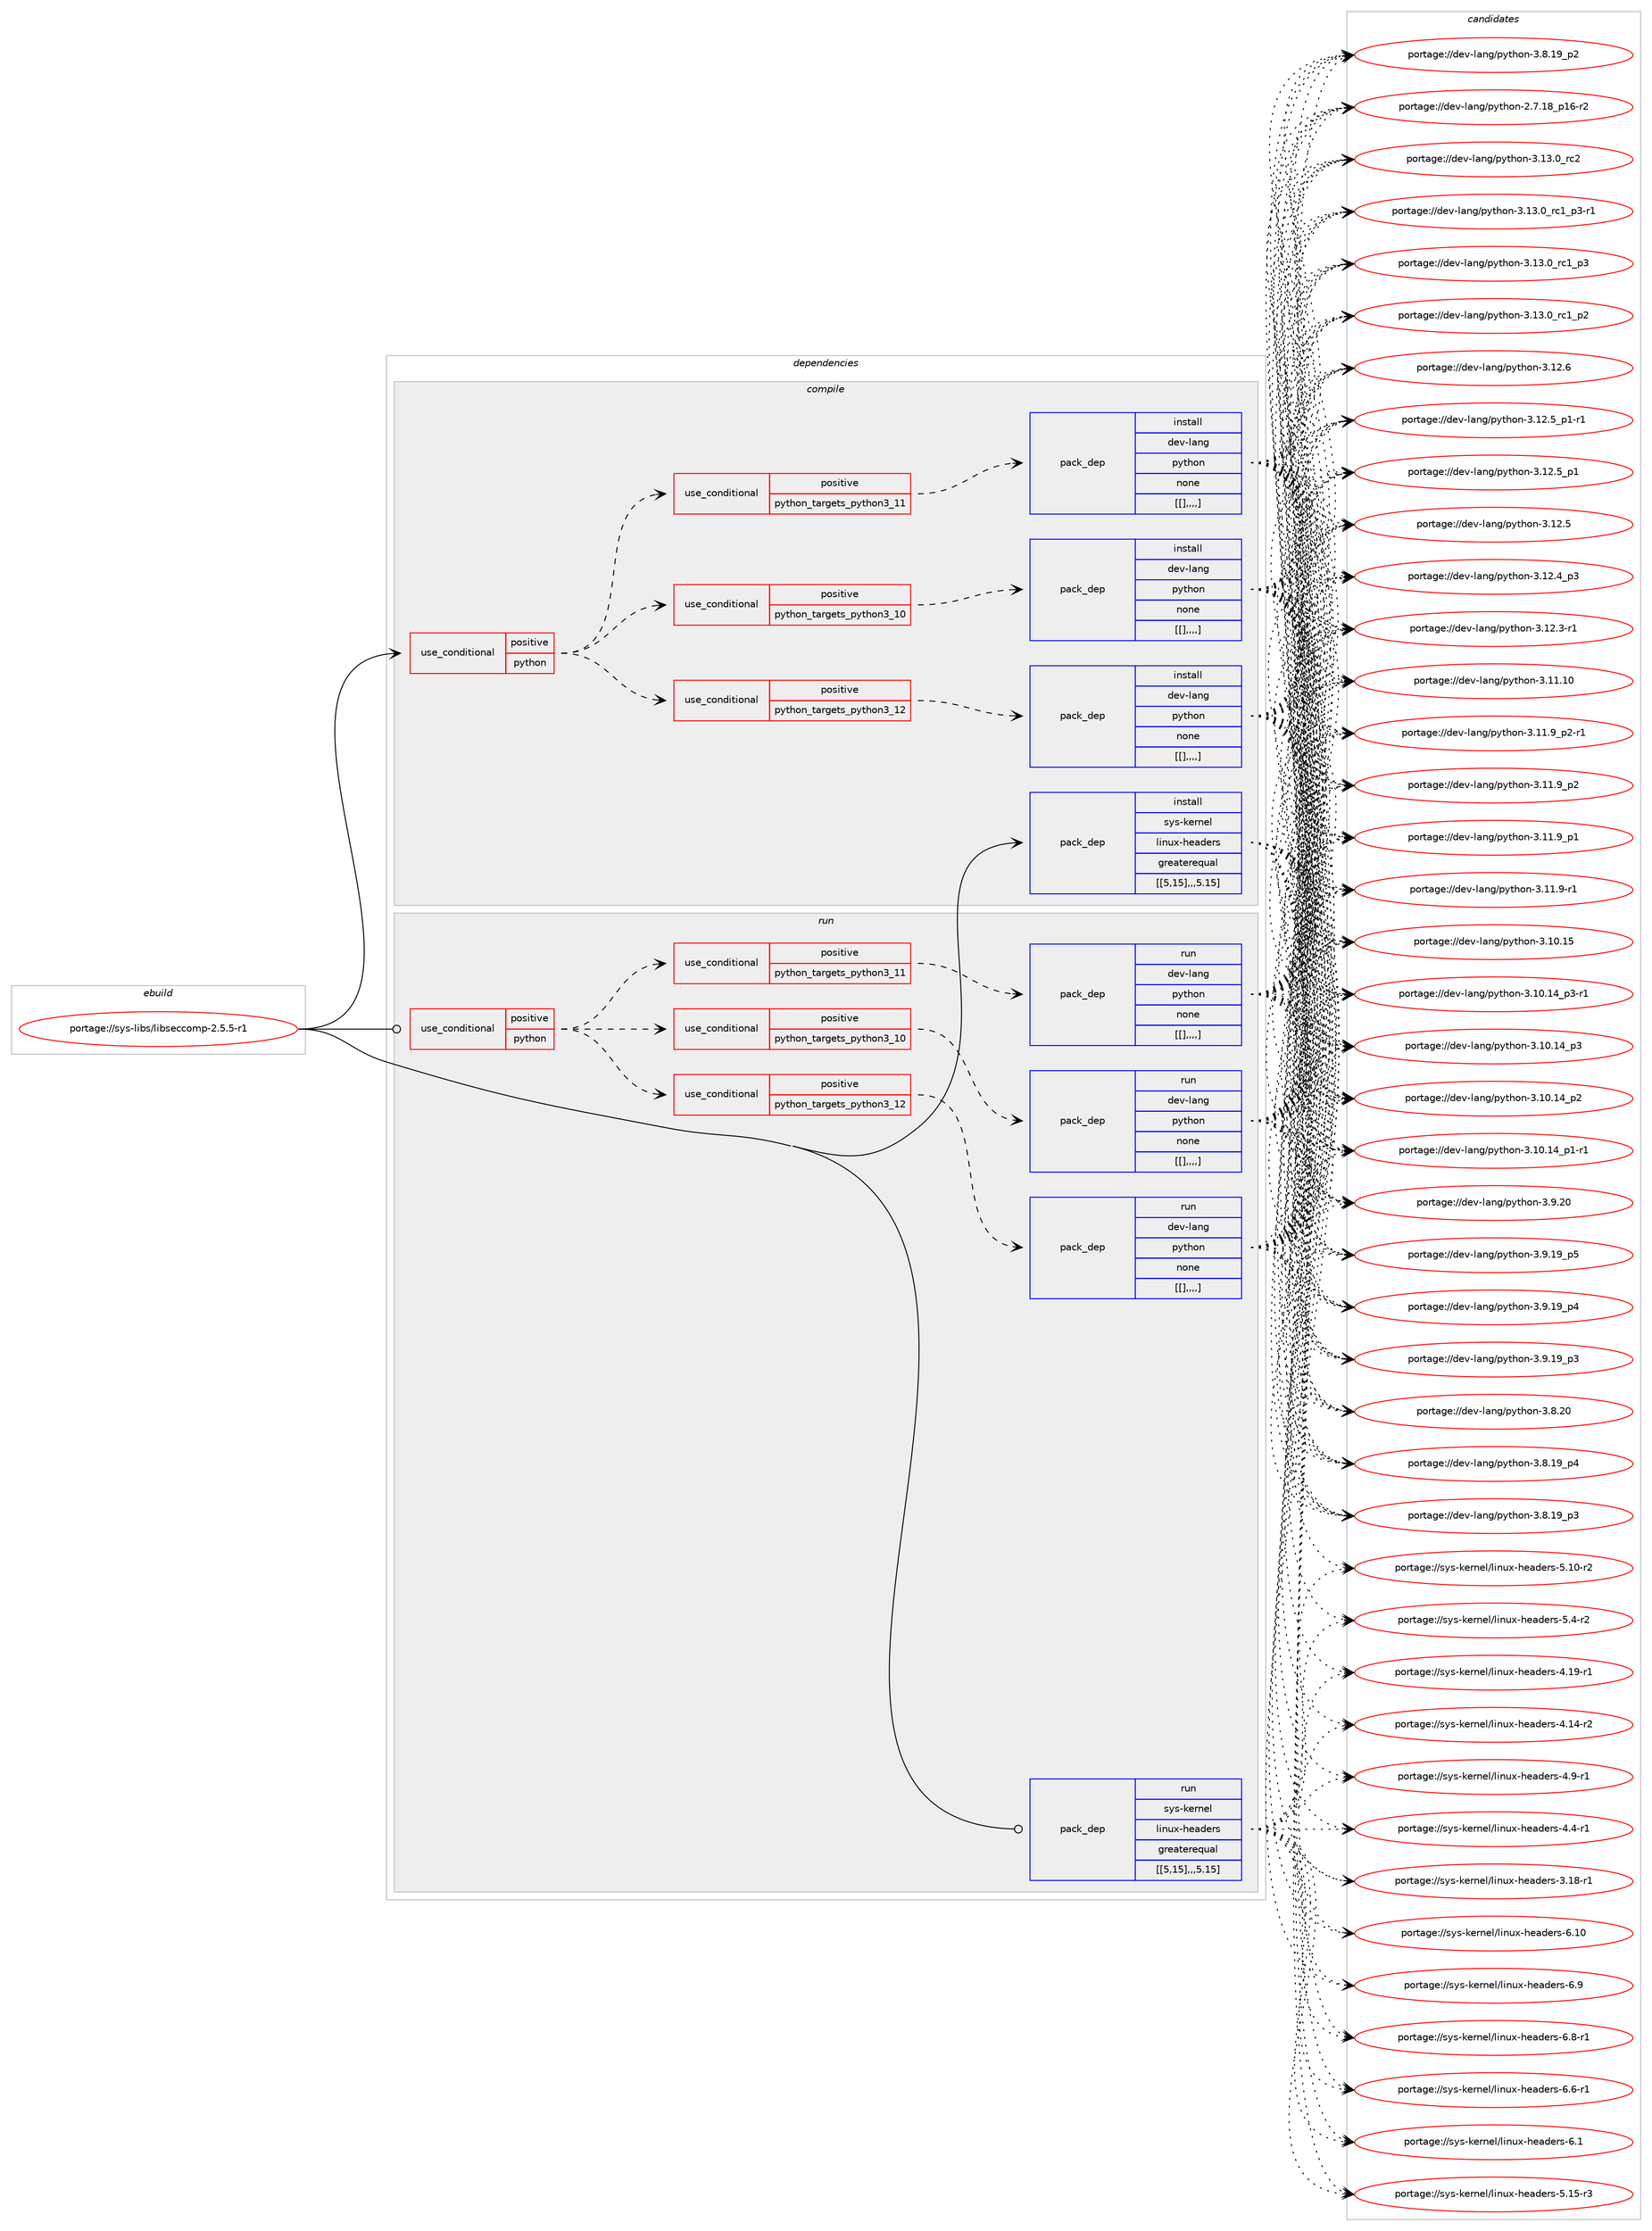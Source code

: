digraph prolog {

# *************
# Graph options
# *************

newrank=true;
concentrate=true;
compound=true;
graph [rankdir=LR,fontname=Helvetica,fontsize=10,ranksep=1.5];#, ranksep=2.5, nodesep=0.2];
edge  [arrowhead=vee];
node  [fontname=Helvetica,fontsize=10];

# **********
# The ebuild
# **********

subgraph cluster_leftcol {
color=gray;
label=<<i>ebuild</i>>;
id [label="portage://sys-libs/libseccomp-2.5.5-r1", color=red, width=4, href="../sys-libs/libseccomp-2.5.5-r1.svg"];
}

# ****************
# The dependencies
# ****************

subgraph cluster_midcol {
color=gray;
label=<<i>dependencies</i>>;
subgraph cluster_compile {
fillcolor="#eeeeee";
style=filled;
label=<<i>compile</i>>;
subgraph cond122489 {
dependency459785 [label=<<TABLE BORDER="0" CELLBORDER="1" CELLSPACING="0" CELLPADDING="4"><TR><TD ROWSPAN="3" CELLPADDING="10">use_conditional</TD></TR><TR><TD>positive</TD></TR><TR><TD>python</TD></TR></TABLE>>, shape=none, color=red];
subgraph cond122490 {
dependency459786 [label=<<TABLE BORDER="0" CELLBORDER="1" CELLSPACING="0" CELLPADDING="4"><TR><TD ROWSPAN="3" CELLPADDING="10">use_conditional</TD></TR><TR><TD>positive</TD></TR><TR><TD>python_targets_python3_10</TD></TR></TABLE>>, shape=none, color=red];
subgraph pack334176 {
dependency459787 [label=<<TABLE BORDER="0" CELLBORDER="1" CELLSPACING="0" CELLPADDING="4" WIDTH="220"><TR><TD ROWSPAN="6" CELLPADDING="30">pack_dep</TD></TR><TR><TD WIDTH="110">install</TD></TR><TR><TD>dev-lang</TD></TR><TR><TD>python</TD></TR><TR><TD>none</TD></TR><TR><TD>[[],,,,]</TD></TR></TABLE>>, shape=none, color=blue];
}
dependency459786:e -> dependency459787:w [weight=20,style="dashed",arrowhead="vee"];
}
dependency459785:e -> dependency459786:w [weight=20,style="dashed",arrowhead="vee"];
subgraph cond122491 {
dependency459788 [label=<<TABLE BORDER="0" CELLBORDER="1" CELLSPACING="0" CELLPADDING="4"><TR><TD ROWSPAN="3" CELLPADDING="10">use_conditional</TD></TR><TR><TD>positive</TD></TR><TR><TD>python_targets_python3_11</TD></TR></TABLE>>, shape=none, color=red];
subgraph pack334177 {
dependency459789 [label=<<TABLE BORDER="0" CELLBORDER="1" CELLSPACING="0" CELLPADDING="4" WIDTH="220"><TR><TD ROWSPAN="6" CELLPADDING="30">pack_dep</TD></TR><TR><TD WIDTH="110">install</TD></TR><TR><TD>dev-lang</TD></TR><TR><TD>python</TD></TR><TR><TD>none</TD></TR><TR><TD>[[],,,,]</TD></TR></TABLE>>, shape=none, color=blue];
}
dependency459788:e -> dependency459789:w [weight=20,style="dashed",arrowhead="vee"];
}
dependency459785:e -> dependency459788:w [weight=20,style="dashed",arrowhead="vee"];
subgraph cond122492 {
dependency459790 [label=<<TABLE BORDER="0" CELLBORDER="1" CELLSPACING="0" CELLPADDING="4"><TR><TD ROWSPAN="3" CELLPADDING="10">use_conditional</TD></TR><TR><TD>positive</TD></TR><TR><TD>python_targets_python3_12</TD></TR></TABLE>>, shape=none, color=red];
subgraph pack334178 {
dependency459791 [label=<<TABLE BORDER="0" CELLBORDER="1" CELLSPACING="0" CELLPADDING="4" WIDTH="220"><TR><TD ROWSPAN="6" CELLPADDING="30">pack_dep</TD></TR><TR><TD WIDTH="110">install</TD></TR><TR><TD>dev-lang</TD></TR><TR><TD>python</TD></TR><TR><TD>none</TD></TR><TR><TD>[[],,,,]</TD></TR></TABLE>>, shape=none, color=blue];
}
dependency459790:e -> dependency459791:w [weight=20,style="dashed",arrowhead="vee"];
}
dependency459785:e -> dependency459790:w [weight=20,style="dashed",arrowhead="vee"];
}
id:e -> dependency459785:w [weight=20,style="solid",arrowhead="vee"];
subgraph pack334179 {
dependency459792 [label=<<TABLE BORDER="0" CELLBORDER="1" CELLSPACING="0" CELLPADDING="4" WIDTH="220"><TR><TD ROWSPAN="6" CELLPADDING="30">pack_dep</TD></TR><TR><TD WIDTH="110">install</TD></TR><TR><TD>sys-kernel</TD></TR><TR><TD>linux-headers</TD></TR><TR><TD>greaterequal</TD></TR><TR><TD>[[5,15],,,5.15]</TD></TR></TABLE>>, shape=none, color=blue];
}
id:e -> dependency459792:w [weight=20,style="solid",arrowhead="vee"];
}
subgraph cluster_compileandrun {
fillcolor="#eeeeee";
style=filled;
label=<<i>compile and run</i>>;
}
subgraph cluster_run {
fillcolor="#eeeeee";
style=filled;
label=<<i>run</i>>;
subgraph cond122493 {
dependency459793 [label=<<TABLE BORDER="0" CELLBORDER="1" CELLSPACING="0" CELLPADDING="4"><TR><TD ROWSPAN="3" CELLPADDING="10">use_conditional</TD></TR><TR><TD>positive</TD></TR><TR><TD>python</TD></TR></TABLE>>, shape=none, color=red];
subgraph cond122494 {
dependency459794 [label=<<TABLE BORDER="0" CELLBORDER="1" CELLSPACING="0" CELLPADDING="4"><TR><TD ROWSPAN="3" CELLPADDING="10">use_conditional</TD></TR><TR><TD>positive</TD></TR><TR><TD>python_targets_python3_10</TD></TR></TABLE>>, shape=none, color=red];
subgraph pack334180 {
dependency459795 [label=<<TABLE BORDER="0" CELLBORDER="1" CELLSPACING="0" CELLPADDING="4" WIDTH="220"><TR><TD ROWSPAN="6" CELLPADDING="30">pack_dep</TD></TR><TR><TD WIDTH="110">run</TD></TR><TR><TD>dev-lang</TD></TR><TR><TD>python</TD></TR><TR><TD>none</TD></TR><TR><TD>[[],,,,]</TD></TR></TABLE>>, shape=none, color=blue];
}
dependency459794:e -> dependency459795:w [weight=20,style="dashed",arrowhead="vee"];
}
dependency459793:e -> dependency459794:w [weight=20,style="dashed",arrowhead="vee"];
subgraph cond122495 {
dependency459796 [label=<<TABLE BORDER="0" CELLBORDER="1" CELLSPACING="0" CELLPADDING="4"><TR><TD ROWSPAN="3" CELLPADDING="10">use_conditional</TD></TR><TR><TD>positive</TD></TR><TR><TD>python_targets_python3_11</TD></TR></TABLE>>, shape=none, color=red];
subgraph pack334181 {
dependency459797 [label=<<TABLE BORDER="0" CELLBORDER="1" CELLSPACING="0" CELLPADDING="4" WIDTH="220"><TR><TD ROWSPAN="6" CELLPADDING="30">pack_dep</TD></TR><TR><TD WIDTH="110">run</TD></TR><TR><TD>dev-lang</TD></TR><TR><TD>python</TD></TR><TR><TD>none</TD></TR><TR><TD>[[],,,,]</TD></TR></TABLE>>, shape=none, color=blue];
}
dependency459796:e -> dependency459797:w [weight=20,style="dashed",arrowhead="vee"];
}
dependency459793:e -> dependency459796:w [weight=20,style="dashed",arrowhead="vee"];
subgraph cond122496 {
dependency459798 [label=<<TABLE BORDER="0" CELLBORDER="1" CELLSPACING="0" CELLPADDING="4"><TR><TD ROWSPAN="3" CELLPADDING="10">use_conditional</TD></TR><TR><TD>positive</TD></TR><TR><TD>python_targets_python3_12</TD></TR></TABLE>>, shape=none, color=red];
subgraph pack334182 {
dependency459799 [label=<<TABLE BORDER="0" CELLBORDER="1" CELLSPACING="0" CELLPADDING="4" WIDTH="220"><TR><TD ROWSPAN="6" CELLPADDING="30">pack_dep</TD></TR><TR><TD WIDTH="110">run</TD></TR><TR><TD>dev-lang</TD></TR><TR><TD>python</TD></TR><TR><TD>none</TD></TR><TR><TD>[[],,,,]</TD></TR></TABLE>>, shape=none, color=blue];
}
dependency459798:e -> dependency459799:w [weight=20,style="dashed",arrowhead="vee"];
}
dependency459793:e -> dependency459798:w [weight=20,style="dashed",arrowhead="vee"];
}
id:e -> dependency459793:w [weight=20,style="solid",arrowhead="odot"];
subgraph pack334183 {
dependency459800 [label=<<TABLE BORDER="0" CELLBORDER="1" CELLSPACING="0" CELLPADDING="4" WIDTH="220"><TR><TD ROWSPAN="6" CELLPADDING="30">pack_dep</TD></TR><TR><TD WIDTH="110">run</TD></TR><TR><TD>sys-kernel</TD></TR><TR><TD>linux-headers</TD></TR><TR><TD>greaterequal</TD></TR><TR><TD>[[5,15],,,5.15]</TD></TR></TABLE>>, shape=none, color=blue];
}
id:e -> dependency459800:w [weight=20,style="solid",arrowhead="odot"];
}
}

# **************
# The candidates
# **************

subgraph cluster_choices {
rank=same;
color=gray;
label=<<i>candidates</i>>;

subgraph choice334176 {
color=black;
nodesep=1;
choice10010111845108971101034711212111610411111045514649514648951149950 [label="portage://dev-lang/python-3.13.0_rc2", color=red, width=4,href="../dev-lang/python-3.13.0_rc2.svg"];
choice1001011184510897110103471121211161041111104551464951464895114994995112514511449 [label="portage://dev-lang/python-3.13.0_rc1_p3-r1", color=red, width=4,href="../dev-lang/python-3.13.0_rc1_p3-r1.svg"];
choice100101118451089711010347112121116104111110455146495146489511499499511251 [label="portage://dev-lang/python-3.13.0_rc1_p3", color=red, width=4,href="../dev-lang/python-3.13.0_rc1_p3.svg"];
choice100101118451089711010347112121116104111110455146495146489511499499511250 [label="portage://dev-lang/python-3.13.0_rc1_p2", color=red, width=4,href="../dev-lang/python-3.13.0_rc1_p2.svg"];
choice10010111845108971101034711212111610411111045514649504654 [label="portage://dev-lang/python-3.12.6", color=red, width=4,href="../dev-lang/python-3.12.6.svg"];
choice1001011184510897110103471121211161041111104551464950465395112494511449 [label="portage://dev-lang/python-3.12.5_p1-r1", color=red, width=4,href="../dev-lang/python-3.12.5_p1-r1.svg"];
choice100101118451089711010347112121116104111110455146495046539511249 [label="portage://dev-lang/python-3.12.5_p1", color=red, width=4,href="../dev-lang/python-3.12.5_p1.svg"];
choice10010111845108971101034711212111610411111045514649504653 [label="portage://dev-lang/python-3.12.5", color=red, width=4,href="../dev-lang/python-3.12.5.svg"];
choice100101118451089711010347112121116104111110455146495046529511251 [label="portage://dev-lang/python-3.12.4_p3", color=red, width=4,href="../dev-lang/python-3.12.4_p3.svg"];
choice100101118451089711010347112121116104111110455146495046514511449 [label="portage://dev-lang/python-3.12.3-r1", color=red, width=4,href="../dev-lang/python-3.12.3-r1.svg"];
choice1001011184510897110103471121211161041111104551464949464948 [label="portage://dev-lang/python-3.11.10", color=red, width=4,href="../dev-lang/python-3.11.10.svg"];
choice1001011184510897110103471121211161041111104551464949465795112504511449 [label="portage://dev-lang/python-3.11.9_p2-r1", color=red, width=4,href="../dev-lang/python-3.11.9_p2-r1.svg"];
choice100101118451089711010347112121116104111110455146494946579511250 [label="portage://dev-lang/python-3.11.9_p2", color=red, width=4,href="../dev-lang/python-3.11.9_p2.svg"];
choice100101118451089711010347112121116104111110455146494946579511249 [label="portage://dev-lang/python-3.11.9_p1", color=red, width=4,href="../dev-lang/python-3.11.9_p1.svg"];
choice100101118451089711010347112121116104111110455146494946574511449 [label="portage://dev-lang/python-3.11.9-r1", color=red, width=4,href="../dev-lang/python-3.11.9-r1.svg"];
choice1001011184510897110103471121211161041111104551464948464953 [label="portage://dev-lang/python-3.10.15", color=red, width=4,href="../dev-lang/python-3.10.15.svg"];
choice100101118451089711010347112121116104111110455146494846495295112514511449 [label="portage://dev-lang/python-3.10.14_p3-r1", color=red, width=4,href="../dev-lang/python-3.10.14_p3-r1.svg"];
choice10010111845108971101034711212111610411111045514649484649529511251 [label="portage://dev-lang/python-3.10.14_p3", color=red, width=4,href="../dev-lang/python-3.10.14_p3.svg"];
choice10010111845108971101034711212111610411111045514649484649529511250 [label="portage://dev-lang/python-3.10.14_p2", color=red, width=4,href="../dev-lang/python-3.10.14_p2.svg"];
choice100101118451089711010347112121116104111110455146494846495295112494511449 [label="portage://dev-lang/python-3.10.14_p1-r1", color=red, width=4,href="../dev-lang/python-3.10.14_p1-r1.svg"];
choice10010111845108971101034711212111610411111045514657465048 [label="portage://dev-lang/python-3.9.20", color=red, width=4,href="../dev-lang/python-3.9.20.svg"];
choice100101118451089711010347112121116104111110455146574649579511253 [label="portage://dev-lang/python-3.9.19_p5", color=red, width=4,href="../dev-lang/python-3.9.19_p5.svg"];
choice100101118451089711010347112121116104111110455146574649579511252 [label="portage://dev-lang/python-3.9.19_p4", color=red, width=4,href="../dev-lang/python-3.9.19_p4.svg"];
choice100101118451089711010347112121116104111110455146574649579511251 [label="portage://dev-lang/python-3.9.19_p3", color=red, width=4,href="../dev-lang/python-3.9.19_p3.svg"];
choice10010111845108971101034711212111610411111045514656465048 [label="portage://dev-lang/python-3.8.20", color=red, width=4,href="../dev-lang/python-3.8.20.svg"];
choice100101118451089711010347112121116104111110455146564649579511252 [label="portage://dev-lang/python-3.8.19_p4", color=red, width=4,href="../dev-lang/python-3.8.19_p4.svg"];
choice100101118451089711010347112121116104111110455146564649579511251 [label="portage://dev-lang/python-3.8.19_p3", color=red, width=4,href="../dev-lang/python-3.8.19_p3.svg"];
choice100101118451089711010347112121116104111110455146564649579511250 [label="portage://dev-lang/python-3.8.19_p2", color=red, width=4,href="../dev-lang/python-3.8.19_p2.svg"];
choice100101118451089711010347112121116104111110455046554649569511249544511450 [label="portage://dev-lang/python-2.7.18_p16-r2", color=red, width=4,href="../dev-lang/python-2.7.18_p16-r2.svg"];
dependency459787:e -> choice10010111845108971101034711212111610411111045514649514648951149950:w [style=dotted,weight="100"];
dependency459787:e -> choice1001011184510897110103471121211161041111104551464951464895114994995112514511449:w [style=dotted,weight="100"];
dependency459787:e -> choice100101118451089711010347112121116104111110455146495146489511499499511251:w [style=dotted,weight="100"];
dependency459787:e -> choice100101118451089711010347112121116104111110455146495146489511499499511250:w [style=dotted,weight="100"];
dependency459787:e -> choice10010111845108971101034711212111610411111045514649504654:w [style=dotted,weight="100"];
dependency459787:e -> choice1001011184510897110103471121211161041111104551464950465395112494511449:w [style=dotted,weight="100"];
dependency459787:e -> choice100101118451089711010347112121116104111110455146495046539511249:w [style=dotted,weight="100"];
dependency459787:e -> choice10010111845108971101034711212111610411111045514649504653:w [style=dotted,weight="100"];
dependency459787:e -> choice100101118451089711010347112121116104111110455146495046529511251:w [style=dotted,weight="100"];
dependency459787:e -> choice100101118451089711010347112121116104111110455146495046514511449:w [style=dotted,weight="100"];
dependency459787:e -> choice1001011184510897110103471121211161041111104551464949464948:w [style=dotted,weight="100"];
dependency459787:e -> choice1001011184510897110103471121211161041111104551464949465795112504511449:w [style=dotted,weight="100"];
dependency459787:e -> choice100101118451089711010347112121116104111110455146494946579511250:w [style=dotted,weight="100"];
dependency459787:e -> choice100101118451089711010347112121116104111110455146494946579511249:w [style=dotted,weight="100"];
dependency459787:e -> choice100101118451089711010347112121116104111110455146494946574511449:w [style=dotted,weight="100"];
dependency459787:e -> choice1001011184510897110103471121211161041111104551464948464953:w [style=dotted,weight="100"];
dependency459787:e -> choice100101118451089711010347112121116104111110455146494846495295112514511449:w [style=dotted,weight="100"];
dependency459787:e -> choice10010111845108971101034711212111610411111045514649484649529511251:w [style=dotted,weight="100"];
dependency459787:e -> choice10010111845108971101034711212111610411111045514649484649529511250:w [style=dotted,weight="100"];
dependency459787:e -> choice100101118451089711010347112121116104111110455146494846495295112494511449:w [style=dotted,weight="100"];
dependency459787:e -> choice10010111845108971101034711212111610411111045514657465048:w [style=dotted,weight="100"];
dependency459787:e -> choice100101118451089711010347112121116104111110455146574649579511253:w [style=dotted,weight="100"];
dependency459787:e -> choice100101118451089711010347112121116104111110455146574649579511252:w [style=dotted,weight="100"];
dependency459787:e -> choice100101118451089711010347112121116104111110455146574649579511251:w [style=dotted,weight="100"];
dependency459787:e -> choice10010111845108971101034711212111610411111045514656465048:w [style=dotted,weight="100"];
dependency459787:e -> choice100101118451089711010347112121116104111110455146564649579511252:w [style=dotted,weight="100"];
dependency459787:e -> choice100101118451089711010347112121116104111110455146564649579511251:w [style=dotted,weight="100"];
dependency459787:e -> choice100101118451089711010347112121116104111110455146564649579511250:w [style=dotted,weight="100"];
dependency459787:e -> choice100101118451089711010347112121116104111110455046554649569511249544511450:w [style=dotted,weight="100"];
}
subgraph choice334177 {
color=black;
nodesep=1;
choice10010111845108971101034711212111610411111045514649514648951149950 [label="portage://dev-lang/python-3.13.0_rc2", color=red, width=4,href="../dev-lang/python-3.13.0_rc2.svg"];
choice1001011184510897110103471121211161041111104551464951464895114994995112514511449 [label="portage://dev-lang/python-3.13.0_rc1_p3-r1", color=red, width=4,href="../dev-lang/python-3.13.0_rc1_p3-r1.svg"];
choice100101118451089711010347112121116104111110455146495146489511499499511251 [label="portage://dev-lang/python-3.13.0_rc1_p3", color=red, width=4,href="../dev-lang/python-3.13.0_rc1_p3.svg"];
choice100101118451089711010347112121116104111110455146495146489511499499511250 [label="portage://dev-lang/python-3.13.0_rc1_p2", color=red, width=4,href="../dev-lang/python-3.13.0_rc1_p2.svg"];
choice10010111845108971101034711212111610411111045514649504654 [label="portage://dev-lang/python-3.12.6", color=red, width=4,href="../dev-lang/python-3.12.6.svg"];
choice1001011184510897110103471121211161041111104551464950465395112494511449 [label="portage://dev-lang/python-3.12.5_p1-r1", color=red, width=4,href="../dev-lang/python-3.12.5_p1-r1.svg"];
choice100101118451089711010347112121116104111110455146495046539511249 [label="portage://dev-lang/python-3.12.5_p1", color=red, width=4,href="../dev-lang/python-3.12.5_p1.svg"];
choice10010111845108971101034711212111610411111045514649504653 [label="portage://dev-lang/python-3.12.5", color=red, width=4,href="../dev-lang/python-3.12.5.svg"];
choice100101118451089711010347112121116104111110455146495046529511251 [label="portage://dev-lang/python-3.12.4_p3", color=red, width=4,href="../dev-lang/python-3.12.4_p3.svg"];
choice100101118451089711010347112121116104111110455146495046514511449 [label="portage://dev-lang/python-3.12.3-r1", color=red, width=4,href="../dev-lang/python-3.12.3-r1.svg"];
choice1001011184510897110103471121211161041111104551464949464948 [label="portage://dev-lang/python-3.11.10", color=red, width=4,href="../dev-lang/python-3.11.10.svg"];
choice1001011184510897110103471121211161041111104551464949465795112504511449 [label="portage://dev-lang/python-3.11.9_p2-r1", color=red, width=4,href="../dev-lang/python-3.11.9_p2-r1.svg"];
choice100101118451089711010347112121116104111110455146494946579511250 [label="portage://dev-lang/python-3.11.9_p2", color=red, width=4,href="../dev-lang/python-3.11.9_p2.svg"];
choice100101118451089711010347112121116104111110455146494946579511249 [label="portage://dev-lang/python-3.11.9_p1", color=red, width=4,href="../dev-lang/python-3.11.9_p1.svg"];
choice100101118451089711010347112121116104111110455146494946574511449 [label="portage://dev-lang/python-3.11.9-r1", color=red, width=4,href="../dev-lang/python-3.11.9-r1.svg"];
choice1001011184510897110103471121211161041111104551464948464953 [label="portage://dev-lang/python-3.10.15", color=red, width=4,href="../dev-lang/python-3.10.15.svg"];
choice100101118451089711010347112121116104111110455146494846495295112514511449 [label="portage://dev-lang/python-3.10.14_p3-r1", color=red, width=4,href="../dev-lang/python-3.10.14_p3-r1.svg"];
choice10010111845108971101034711212111610411111045514649484649529511251 [label="portage://dev-lang/python-3.10.14_p3", color=red, width=4,href="../dev-lang/python-3.10.14_p3.svg"];
choice10010111845108971101034711212111610411111045514649484649529511250 [label="portage://dev-lang/python-3.10.14_p2", color=red, width=4,href="../dev-lang/python-3.10.14_p2.svg"];
choice100101118451089711010347112121116104111110455146494846495295112494511449 [label="portage://dev-lang/python-3.10.14_p1-r1", color=red, width=4,href="../dev-lang/python-3.10.14_p1-r1.svg"];
choice10010111845108971101034711212111610411111045514657465048 [label="portage://dev-lang/python-3.9.20", color=red, width=4,href="../dev-lang/python-3.9.20.svg"];
choice100101118451089711010347112121116104111110455146574649579511253 [label="portage://dev-lang/python-3.9.19_p5", color=red, width=4,href="../dev-lang/python-3.9.19_p5.svg"];
choice100101118451089711010347112121116104111110455146574649579511252 [label="portage://dev-lang/python-3.9.19_p4", color=red, width=4,href="../dev-lang/python-3.9.19_p4.svg"];
choice100101118451089711010347112121116104111110455146574649579511251 [label="portage://dev-lang/python-3.9.19_p3", color=red, width=4,href="../dev-lang/python-3.9.19_p3.svg"];
choice10010111845108971101034711212111610411111045514656465048 [label="portage://dev-lang/python-3.8.20", color=red, width=4,href="../dev-lang/python-3.8.20.svg"];
choice100101118451089711010347112121116104111110455146564649579511252 [label="portage://dev-lang/python-3.8.19_p4", color=red, width=4,href="../dev-lang/python-3.8.19_p4.svg"];
choice100101118451089711010347112121116104111110455146564649579511251 [label="portage://dev-lang/python-3.8.19_p3", color=red, width=4,href="../dev-lang/python-3.8.19_p3.svg"];
choice100101118451089711010347112121116104111110455146564649579511250 [label="portage://dev-lang/python-3.8.19_p2", color=red, width=4,href="../dev-lang/python-3.8.19_p2.svg"];
choice100101118451089711010347112121116104111110455046554649569511249544511450 [label="portage://dev-lang/python-2.7.18_p16-r2", color=red, width=4,href="../dev-lang/python-2.7.18_p16-r2.svg"];
dependency459789:e -> choice10010111845108971101034711212111610411111045514649514648951149950:w [style=dotted,weight="100"];
dependency459789:e -> choice1001011184510897110103471121211161041111104551464951464895114994995112514511449:w [style=dotted,weight="100"];
dependency459789:e -> choice100101118451089711010347112121116104111110455146495146489511499499511251:w [style=dotted,weight="100"];
dependency459789:e -> choice100101118451089711010347112121116104111110455146495146489511499499511250:w [style=dotted,weight="100"];
dependency459789:e -> choice10010111845108971101034711212111610411111045514649504654:w [style=dotted,weight="100"];
dependency459789:e -> choice1001011184510897110103471121211161041111104551464950465395112494511449:w [style=dotted,weight="100"];
dependency459789:e -> choice100101118451089711010347112121116104111110455146495046539511249:w [style=dotted,weight="100"];
dependency459789:e -> choice10010111845108971101034711212111610411111045514649504653:w [style=dotted,weight="100"];
dependency459789:e -> choice100101118451089711010347112121116104111110455146495046529511251:w [style=dotted,weight="100"];
dependency459789:e -> choice100101118451089711010347112121116104111110455146495046514511449:w [style=dotted,weight="100"];
dependency459789:e -> choice1001011184510897110103471121211161041111104551464949464948:w [style=dotted,weight="100"];
dependency459789:e -> choice1001011184510897110103471121211161041111104551464949465795112504511449:w [style=dotted,weight="100"];
dependency459789:e -> choice100101118451089711010347112121116104111110455146494946579511250:w [style=dotted,weight="100"];
dependency459789:e -> choice100101118451089711010347112121116104111110455146494946579511249:w [style=dotted,weight="100"];
dependency459789:e -> choice100101118451089711010347112121116104111110455146494946574511449:w [style=dotted,weight="100"];
dependency459789:e -> choice1001011184510897110103471121211161041111104551464948464953:w [style=dotted,weight="100"];
dependency459789:e -> choice100101118451089711010347112121116104111110455146494846495295112514511449:w [style=dotted,weight="100"];
dependency459789:e -> choice10010111845108971101034711212111610411111045514649484649529511251:w [style=dotted,weight="100"];
dependency459789:e -> choice10010111845108971101034711212111610411111045514649484649529511250:w [style=dotted,weight="100"];
dependency459789:e -> choice100101118451089711010347112121116104111110455146494846495295112494511449:w [style=dotted,weight="100"];
dependency459789:e -> choice10010111845108971101034711212111610411111045514657465048:w [style=dotted,weight="100"];
dependency459789:e -> choice100101118451089711010347112121116104111110455146574649579511253:w [style=dotted,weight="100"];
dependency459789:e -> choice100101118451089711010347112121116104111110455146574649579511252:w [style=dotted,weight="100"];
dependency459789:e -> choice100101118451089711010347112121116104111110455146574649579511251:w [style=dotted,weight="100"];
dependency459789:e -> choice10010111845108971101034711212111610411111045514656465048:w [style=dotted,weight="100"];
dependency459789:e -> choice100101118451089711010347112121116104111110455146564649579511252:w [style=dotted,weight="100"];
dependency459789:e -> choice100101118451089711010347112121116104111110455146564649579511251:w [style=dotted,weight="100"];
dependency459789:e -> choice100101118451089711010347112121116104111110455146564649579511250:w [style=dotted,weight="100"];
dependency459789:e -> choice100101118451089711010347112121116104111110455046554649569511249544511450:w [style=dotted,weight="100"];
}
subgraph choice334178 {
color=black;
nodesep=1;
choice10010111845108971101034711212111610411111045514649514648951149950 [label="portage://dev-lang/python-3.13.0_rc2", color=red, width=4,href="../dev-lang/python-3.13.0_rc2.svg"];
choice1001011184510897110103471121211161041111104551464951464895114994995112514511449 [label="portage://dev-lang/python-3.13.0_rc1_p3-r1", color=red, width=4,href="../dev-lang/python-3.13.0_rc1_p3-r1.svg"];
choice100101118451089711010347112121116104111110455146495146489511499499511251 [label="portage://dev-lang/python-3.13.0_rc1_p3", color=red, width=4,href="../dev-lang/python-3.13.0_rc1_p3.svg"];
choice100101118451089711010347112121116104111110455146495146489511499499511250 [label="portage://dev-lang/python-3.13.0_rc1_p2", color=red, width=4,href="../dev-lang/python-3.13.0_rc1_p2.svg"];
choice10010111845108971101034711212111610411111045514649504654 [label="portage://dev-lang/python-3.12.6", color=red, width=4,href="../dev-lang/python-3.12.6.svg"];
choice1001011184510897110103471121211161041111104551464950465395112494511449 [label="portage://dev-lang/python-3.12.5_p1-r1", color=red, width=4,href="../dev-lang/python-3.12.5_p1-r1.svg"];
choice100101118451089711010347112121116104111110455146495046539511249 [label="portage://dev-lang/python-3.12.5_p1", color=red, width=4,href="../dev-lang/python-3.12.5_p1.svg"];
choice10010111845108971101034711212111610411111045514649504653 [label="portage://dev-lang/python-3.12.5", color=red, width=4,href="../dev-lang/python-3.12.5.svg"];
choice100101118451089711010347112121116104111110455146495046529511251 [label="portage://dev-lang/python-3.12.4_p3", color=red, width=4,href="../dev-lang/python-3.12.4_p3.svg"];
choice100101118451089711010347112121116104111110455146495046514511449 [label="portage://dev-lang/python-3.12.3-r1", color=red, width=4,href="../dev-lang/python-3.12.3-r1.svg"];
choice1001011184510897110103471121211161041111104551464949464948 [label="portage://dev-lang/python-3.11.10", color=red, width=4,href="../dev-lang/python-3.11.10.svg"];
choice1001011184510897110103471121211161041111104551464949465795112504511449 [label="portage://dev-lang/python-3.11.9_p2-r1", color=red, width=4,href="../dev-lang/python-3.11.9_p2-r1.svg"];
choice100101118451089711010347112121116104111110455146494946579511250 [label="portage://dev-lang/python-3.11.9_p2", color=red, width=4,href="../dev-lang/python-3.11.9_p2.svg"];
choice100101118451089711010347112121116104111110455146494946579511249 [label="portage://dev-lang/python-3.11.9_p1", color=red, width=4,href="../dev-lang/python-3.11.9_p1.svg"];
choice100101118451089711010347112121116104111110455146494946574511449 [label="portage://dev-lang/python-3.11.9-r1", color=red, width=4,href="../dev-lang/python-3.11.9-r1.svg"];
choice1001011184510897110103471121211161041111104551464948464953 [label="portage://dev-lang/python-3.10.15", color=red, width=4,href="../dev-lang/python-3.10.15.svg"];
choice100101118451089711010347112121116104111110455146494846495295112514511449 [label="portage://dev-lang/python-3.10.14_p3-r1", color=red, width=4,href="../dev-lang/python-3.10.14_p3-r1.svg"];
choice10010111845108971101034711212111610411111045514649484649529511251 [label="portage://dev-lang/python-3.10.14_p3", color=red, width=4,href="../dev-lang/python-3.10.14_p3.svg"];
choice10010111845108971101034711212111610411111045514649484649529511250 [label="portage://dev-lang/python-3.10.14_p2", color=red, width=4,href="../dev-lang/python-3.10.14_p2.svg"];
choice100101118451089711010347112121116104111110455146494846495295112494511449 [label="portage://dev-lang/python-3.10.14_p1-r1", color=red, width=4,href="../dev-lang/python-3.10.14_p1-r1.svg"];
choice10010111845108971101034711212111610411111045514657465048 [label="portage://dev-lang/python-3.9.20", color=red, width=4,href="../dev-lang/python-3.9.20.svg"];
choice100101118451089711010347112121116104111110455146574649579511253 [label="portage://dev-lang/python-3.9.19_p5", color=red, width=4,href="../dev-lang/python-3.9.19_p5.svg"];
choice100101118451089711010347112121116104111110455146574649579511252 [label="portage://dev-lang/python-3.9.19_p4", color=red, width=4,href="../dev-lang/python-3.9.19_p4.svg"];
choice100101118451089711010347112121116104111110455146574649579511251 [label="portage://dev-lang/python-3.9.19_p3", color=red, width=4,href="../dev-lang/python-3.9.19_p3.svg"];
choice10010111845108971101034711212111610411111045514656465048 [label="portage://dev-lang/python-3.8.20", color=red, width=4,href="../dev-lang/python-3.8.20.svg"];
choice100101118451089711010347112121116104111110455146564649579511252 [label="portage://dev-lang/python-3.8.19_p4", color=red, width=4,href="../dev-lang/python-3.8.19_p4.svg"];
choice100101118451089711010347112121116104111110455146564649579511251 [label="portage://dev-lang/python-3.8.19_p3", color=red, width=4,href="../dev-lang/python-3.8.19_p3.svg"];
choice100101118451089711010347112121116104111110455146564649579511250 [label="portage://dev-lang/python-3.8.19_p2", color=red, width=4,href="../dev-lang/python-3.8.19_p2.svg"];
choice100101118451089711010347112121116104111110455046554649569511249544511450 [label="portage://dev-lang/python-2.7.18_p16-r2", color=red, width=4,href="../dev-lang/python-2.7.18_p16-r2.svg"];
dependency459791:e -> choice10010111845108971101034711212111610411111045514649514648951149950:w [style=dotted,weight="100"];
dependency459791:e -> choice1001011184510897110103471121211161041111104551464951464895114994995112514511449:w [style=dotted,weight="100"];
dependency459791:e -> choice100101118451089711010347112121116104111110455146495146489511499499511251:w [style=dotted,weight="100"];
dependency459791:e -> choice100101118451089711010347112121116104111110455146495146489511499499511250:w [style=dotted,weight="100"];
dependency459791:e -> choice10010111845108971101034711212111610411111045514649504654:w [style=dotted,weight="100"];
dependency459791:e -> choice1001011184510897110103471121211161041111104551464950465395112494511449:w [style=dotted,weight="100"];
dependency459791:e -> choice100101118451089711010347112121116104111110455146495046539511249:w [style=dotted,weight="100"];
dependency459791:e -> choice10010111845108971101034711212111610411111045514649504653:w [style=dotted,weight="100"];
dependency459791:e -> choice100101118451089711010347112121116104111110455146495046529511251:w [style=dotted,weight="100"];
dependency459791:e -> choice100101118451089711010347112121116104111110455146495046514511449:w [style=dotted,weight="100"];
dependency459791:e -> choice1001011184510897110103471121211161041111104551464949464948:w [style=dotted,weight="100"];
dependency459791:e -> choice1001011184510897110103471121211161041111104551464949465795112504511449:w [style=dotted,weight="100"];
dependency459791:e -> choice100101118451089711010347112121116104111110455146494946579511250:w [style=dotted,weight="100"];
dependency459791:e -> choice100101118451089711010347112121116104111110455146494946579511249:w [style=dotted,weight="100"];
dependency459791:e -> choice100101118451089711010347112121116104111110455146494946574511449:w [style=dotted,weight="100"];
dependency459791:e -> choice1001011184510897110103471121211161041111104551464948464953:w [style=dotted,weight="100"];
dependency459791:e -> choice100101118451089711010347112121116104111110455146494846495295112514511449:w [style=dotted,weight="100"];
dependency459791:e -> choice10010111845108971101034711212111610411111045514649484649529511251:w [style=dotted,weight="100"];
dependency459791:e -> choice10010111845108971101034711212111610411111045514649484649529511250:w [style=dotted,weight="100"];
dependency459791:e -> choice100101118451089711010347112121116104111110455146494846495295112494511449:w [style=dotted,weight="100"];
dependency459791:e -> choice10010111845108971101034711212111610411111045514657465048:w [style=dotted,weight="100"];
dependency459791:e -> choice100101118451089711010347112121116104111110455146574649579511253:w [style=dotted,weight="100"];
dependency459791:e -> choice100101118451089711010347112121116104111110455146574649579511252:w [style=dotted,weight="100"];
dependency459791:e -> choice100101118451089711010347112121116104111110455146574649579511251:w [style=dotted,weight="100"];
dependency459791:e -> choice10010111845108971101034711212111610411111045514656465048:w [style=dotted,weight="100"];
dependency459791:e -> choice100101118451089711010347112121116104111110455146564649579511252:w [style=dotted,weight="100"];
dependency459791:e -> choice100101118451089711010347112121116104111110455146564649579511251:w [style=dotted,weight="100"];
dependency459791:e -> choice100101118451089711010347112121116104111110455146564649579511250:w [style=dotted,weight="100"];
dependency459791:e -> choice100101118451089711010347112121116104111110455046554649569511249544511450:w [style=dotted,weight="100"];
}
subgraph choice334179 {
color=black;
nodesep=1;
choice115121115451071011141101011084710810511011712045104101971001011141154554464948 [label="portage://sys-kernel/linux-headers-6.10", color=red, width=4,href="../sys-kernel/linux-headers-6.10.svg"];
choice1151211154510710111411010110847108105110117120451041019710010111411545544657 [label="portage://sys-kernel/linux-headers-6.9", color=red, width=4,href="../sys-kernel/linux-headers-6.9.svg"];
choice11512111545107101114110101108471081051101171204510410197100101114115455446564511449 [label="portage://sys-kernel/linux-headers-6.8-r1", color=red, width=4,href="../sys-kernel/linux-headers-6.8-r1.svg"];
choice11512111545107101114110101108471081051101171204510410197100101114115455446544511449 [label="portage://sys-kernel/linux-headers-6.6-r1", color=red, width=4,href="../sys-kernel/linux-headers-6.6-r1.svg"];
choice1151211154510710111411010110847108105110117120451041019710010111411545544649 [label="portage://sys-kernel/linux-headers-6.1", color=red, width=4,href="../sys-kernel/linux-headers-6.1.svg"];
choice1151211154510710111411010110847108105110117120451041019710010111411545534649534511451 [label="portage://sys-kernel/linux-headers-5.15-r3", color=red, width=4,href="../sys-kernel/linux-headers-5.15-r3.svg"];
choice1151211154510710111411010110847108105110117120451041019710010111411545534649484511450 [label="portage://sys-kernel/linux-headers-5.10-r2", color=red, width=4,href="../sys-kernel/linux-headers-5.10-r2.svg"];
choice11512111545107101114110101108471081051101171204510410197100101114115455346524511450 [label="portage://sys-kernel/linux-headers-5.4-r2", color=red, width=4,href="../sys-kernel/linux-headers-5.4-r2.svg"];
choice1151211154510710111411010110847108105110117120451041019710010111411545524649574511449 [label="portage://sys-kernel/linux-headers-4.19-r1", color=red, width=4,href="../sys-kernel/linux-headers-4.19-r1.svg"];
choice1151211154510710111411010110847108105110117120451041019710010111411545524649524511450 [label="portage://sys-kernel/linux-headers-4.14-r2", color=red, width=4,href="../sys-kernel/linux-headers-4.14-r2.svg"];
choice11512111545107101114110101108471081051101171204510410197100101114115455246574511449 [label="portage://sys-kernel/linux-headers-4.9-r1", color=red, width=4,href="../sys-kernel/linux-headers-4.9-r1.svg"];
choice11512111545107101114110101108471081051101171204510410197100101114115455246524511449 [label="portage://sys-kernel/linux-headers-4.4-r1", color=red, width=4,href="../sys-kernel/linux-headers-4.4-r1.svg"];
choice1151211154510710111411010110847108105110117120451041019710010111411545514649564511449 [label="portage://sys-kernel/linux-headers-3.18-r1", color=red, width=4,href="../sys-kernel/linux-headers-3.18-r1.svg"];
dependency459792:e -> choice115121115451071011141101011084710810511011712045104101971001011141154554464948:w [style=dotted,weight="100"];
dependency459792:e -> choice1151211154510710111411010110847108105110117120451041019710010111411545544657:w [style=dotted,weight="100"];
dependency459792:e -> choice11512111545107101114110101108471081051101171204510410197100101114115455446564511449:w [style=dotted,weight="100"];
dependency459792:e -> choice11512111545107101114110101108471081051101171204510410197100101114115455446544511449:w [style=dotted,weight="100"];
dependency459792:e -> choice1151211154510710111411010110847108105110117120451041019710010111411545544649:w [style=dotted,weight="100"];
dependency459792:e -> choice1151211154510710111411010110847108105110117120451041019710010111411545534649534511451:w [style=dotted,weight="100"];
dependency459792:e -> choice1151211154510710111411010110847108105110117120451041019710010111411545534649484511450:w [style=dotted,weight="100"];
dependency459792:e -> choice11512111545107101114110101108471081051101171204510410197100101114115455346524511450:w [style=dotted,weight="100"];
dependency459792:e -> choice1151211154510710111411010110847108105110117120451041019710010111411545524649574511449:w [style=dotted,weight="100"];
dependency459792:e -> choice1151211154510710111411010110847108105110117120451041019710010111411545524649524511450:w [style=dotted,weight="100"];
dependency459792:e -> choice11512111545107101114110101108471081051101171204510410197100101114115455246574511449:w [style=dotted,weight="100"];
dependency459792:e -> choice11512111545107101114110101108471081051101171204510410197100101114115455246524511449:w [style=dotted,weight="100"];
dependency459792:e -> choice1151211154510710111411010110847108105110117120451041019710010111411545514649564511449:w [style=dotted,weight="100"];
}
subgraph choice334180 {
color=black;
nodesep=1;
choice10010111845108971101034711212111610411111045514649514648951149950 [label="portage://dev-lang/python-3.13.0_rc2", color=red, width=4,href="../dev-lang/python-3.13.0_rc2.svg"];
choice1001011184510897110103471121211161041111104551464951464895114994995112514511449 [label="portage://dev-lang/python-3.13.0_rc1_p3-r1", color=red, width=4,href="../dev-lang/python-3.13.0_rc1_p3-r1.svg"];
choice100101118451089711010347112121116104111110455146495146489511499499511251 [label="portage://dev-lang/python-3.13.0_rc1_p3", color=red, width=4,href="../dev-lang/python-3.13.0_rc1_p3.svg"];
choice100101118451089711010347112121116104111110455146495146489511499499511250 [label="portage://dev-lang/python-3.13.0_rc1_p2", color=red, width=4,href="../dev-lang/python-3.13.0_rc1_p2.svg"];
choice10010111845108971101034711212111610411111045514649504654 [label="portage://dev-lang/python-3.12.6", color=red, width=4,href="../dev-lang/python-3.12.6.svg"];
choice1001011184510897110103471121211161041111104551464950465395112494511449 [label="portage://dev-lang/python-3.12.5_p1-r1", color=red, width=4,href="../dev-lang/python-3.12.5_p1-r1.svg"];
choice100101118451089711010347112121116104111110455146495046539511249 [label="portage://dev-lang/python-3.12.5_p1", color=red, width=4,href="../dev-lang/python-3.12.5_p1.svg"];
choice10010111845108971101034711212111610411111045514649504653 [label="portage://dev-lang/python-3.12.5", color=red, width=4,href="../dev-lang/python-3.12.5.svg"];
choice100101118451089711010347112121116104111110455146495046529511251 [label="portage://dev-lang/python-3.12.4_p3", color=red, width=4,href="../dev-lang/python-3.12.4_p3.svg"];
choice100101118451089711010347112121116104111110455146495046514511449 [label="portage://dev-lang/python-3.12.3-r1", color=red, width=4,href="../dev-lang/python-3.12.3-r1.svg"];
choice1001011184510897110103471121211161041111104551464949464948 [label="portage://dev-lang/python-3.11.10", color=red, width=4,href="../dev-lang/python-3.11.10.svg"];
choice1001011184510897110103471121211161041111104551464949465795112504511449 [label="portage://dev-lang/python-3.11.9_p2-r1", color=red, width=4,href="../dev-lang/python-3.11.9_p2-r1.svg"];
choice100101118451089711010347112121116104111110455146494946579511250 [label="portage://dev-lang/python-3.11.9_p2", color=red, width=4,href="../dev-lang/python-3.11.9_p2.svg"];
choice100101118451089711010347112121116104111110455146494946579511249 [label="portage://dev-lang/python-3.11.9_p1", color=red, width=4,href="../dev-lang/python-3.11.9_p1.svg"];
choice100101118451089711010347112121116104111110455146494946574511449 [label="portage://dev-lang/python-3.11.9-r1", color=red, width=4,href="../dev-lang/python-3.11.9-r1.svg"];
choice1001011184510897110103471121211161041111104551464948464953 [label="portage://dev-lang/python-3.10.15", color=red, width=4,href="../dev-lang/python-3.10.15.svg"];
choice100101118451089711010347112121116104111110455146494846495295112514511449 [label="portage://dev-lang/python-3.10.14_p3-r1", color=red, width=4,href="../dev-lang/python-3.10.14_p3-r1.svg"];
choice10010111845108971101034711212111610411111045514649484649529511251 [label="portage://dev-lang/python-3.10.14_p3", color=red, width=4,href="../dev-lang/python-3.10.14_p3.svg"];
choice10010111845108971101034711212111610411111045514649484649529511250 [label="portage://dev-lang/python-3.10.14_p2", color=red, width=4,href="../dev-lang/python-3.10.14_p2.svg"];
choice100101118451089711010347112121116104111110455146494846495295112494511449 [label="portage://dev-lang/python-3.10.14_p1-r1", color=red, width=4,href="../dev-lang/python-3.10.14_p1-r1.svg"];
choice10010111845108971101034711212111610411111045514657465048 [label="portage://dev-lang/python-3.9.20", color=red, width=4,href="../dev-lang/python-3.9.20.svg"];
choice100101118451089711010347112121116104111110455146574649579511253 [label="portage://dev-lang/python-3.9.19_p5", color=red, width=4,href="../dev-lang/python-3.9.19_p5.svg"];
choice100101118451089711010347112121116104111110455146574649579511252 [label="portage://dev-lang/python-3.9.19_p4", color=red, width=4,href="../dev-lang/python-3.9.19_p4.svg"];
choice100101118451089711010347112121116104111110455146574649579511251 [label="portage://dev-lang/python-3.9.19_p3", color=red, width=4,href="../dev-lang/python-3.9.19_p3.svg"];
choice10010111845108971101034711212111610411111045514656465048 [label="portage://dev-lang/python-3.8.20", color=red, width=4,href="../dev-lang/python-3.8.20.svg"];
choice100101118451089711010347112121116104111110455146564649579511252 [label="portage://dev-lang/python-3.8.19_p4", color=red, width=4,href="../dev-lang/python-3.8.19_p4.svg"];
choice100101118451089711010347112121116104111110455146564649579511251 [label="portage://dev-lang/python-3.8.19_p3", color=red, width=4,href="../dev-lang/python-3.8.19_p3.svg"];
choice100101118451089711010347112121116104111110455146564649579511250 [label="portage://dev-lang/python-3.8.19_p2", color=red, width=4,href="../dev-lang/python-3.8.19_p2.svg"];
choice100101118451089711010347112121116104111110455046554649569511249544511450 [label="portage://dev-lang/python-2.7.18_p16-r2", color=red, width=4,href="../dev-lang/python-2.7.18_p16-r2.svg"];
dependency459795:e -> choice10010111845108971101034711212111610411111045514649514648951149950:w [style=dotted,weight="100"];
dependency459795:e -> choice1001011184510897110103471121211161041111104551464951464895114994995112514511449:w [style=dotted,weight="100"];
dependency459795:e -> choice100101118451089711010347112121116104111110455146495146489511499499511251:w [style=dotted,weight="100"];
dependency459795:e -> choice100101118451089711010347112121116104111110455146495146489511499499511250:w [style=dotted,weight="100"];
dependency459795:e -> choice10010111845108971101034711212111610411111045514649504654:w [style=dotted,weight="100"];
dependency459795:e -> choice1001011184510897110103471121211161041111104551464950465395112494511449:w [style=dotted,weight="100"];
dependency459795:e -> choice100101118451089711010347112121116104111110455146495046539511249:w [style=dotted,weight="100"];
dependency459795:e -> choice10010111845108971101034711212111610411111045514649504653:w [style=dotted,weight="100"];
dependency459795:e -> choice100101118451089711010347112121116104111110455146495046529511251:w [style=dotted,weight="100"];
dependency459795:e -> choice100101118451089711010347112121116104111110455146495046514511449:w [style=dotted,weight="100"];
dependency459795:e -> choice1001011184510897110103471121211161041111104551464949464948:w [style=dotted,weight="100"];
dependency459795:e -> choice1001011184510897110103471121211161041111104551464949465795112504511449:w [style=dotted,weight="100"];
dependency459795:e -> choice100101118451089711010347112121116104111110455146494946579511250:w [style=dotted,weight="100"];
dependency459795:e -> choice100101118451089711010347112121116104111110455146494946579511249:w [style=dotted,weight="100"];
dependency459795:e -> choice100101118451089711010347112121116104111110455146494946574511449:w [style=dotted,weight="100"];
dependency459795:e -> choice1001011184510897110103471121211161041111104551464948464953:w [style=dotted,weight="100"];
dependency459795:e -> choice100101118451089711010347112121116104111110455146494846495295112514511449:w [style=dotted,weight="100"];
dependency459795:e -> choice10010111845108971101034711212111610411111045514649484649529511251:w [style=dotted,weight="100"];
dependency459795:e -> choice10010111845108971101034711212111610411111045514649484649529511250:w [style=dotted,weight="100"];
dependency459795:e -> choice100101118451089711010347112121116104111110455146494846495295112494511449:w [style=dotted,weight="100"];
dependency459795:e -> choice10010111845108971101034711212111610411111045514657465048:w [style=dotted,weight="100"];
dependency459795:e -> choice100101118451089711010347112121116104111110455146574649579511253:w [style=dotted,weight="100"];
dependency459795:e -> choice100101118451089711010347112121116104111110455146574649579511252:w [style=dotted,weight="100"];
dependency459795:e -> choice100101118451089711010347112121116104111110455146574649579511251:w [style=dotted,weight="100"];
dependency459795:e -> choice10010111845108971101034711212111610411111045514656465048:w [style=dotted,weight="100"];
dependency459795:e -> choice100101118451089711010347112121116104111110455146564649579511252:w [style=dotted,weight="100"];
dependency459795:e -> choice100101118451089711010347112121116104111110455146564649579511251:w [style=dotted,weight="100"];
dependency459795:e -> choice100101118451089711010347112121116104111110455146564649579511250:w [style=dotted,weight="100"];
dependency459795:e -> choice100101118451089711010347112121116104111110455046554649569511249544511450:w [style=dotted,weight="100"];
}
subgraph choice334181 {
color=black;
nodesep=1;
choice10010111845108971101034711212111610411111045514649514648951149950 [label="portage://dev-lang/python-3.13.0_rc2", color=red, width=4,href="../dev-lang/python-3.13.0_rc2.svg"];
choice1001011184510897110103471121211161041111104551464951464895114994995112514511449 [label="portage://dev-lang/python-3.13.0_rc1_p3-r1", color=red, width=4,href="../dev-lang/python-3.13.0_rc1_p3-r1.svg"];
choice100101118451089711010347112121116104111110455146495146489511499499511251 [label="portage://dev-lang/python-3.13.0_rc1_p3", color=red, width=4,href="../dev-lang/python-3.13.0_rc1_p3.svg"];
choice100101118451089711010347112121116104111110455146495146489511499499511250 [label="portage://dev-lang/python-3.13.0_rc1_p2", color=red, width=4,href="../dev-lang/python-3.13.0_rc1_p2.svg"];
choice10010111845108971101034711212111610411111045514649504654 [label="portage://dev-lang/python-3.12.6", color=red, width=4,href="../dev-lang/python-3.12.6.svg"];
choice1001011184510897110103471121211161041111104551464950465395112494511449 [label="portage://dev-lang/python-3.12.5_p1-r1", color=red, width=4,href="../dev-lang/python-3.12.5_p1-r1.svg"];
choice100101118451089711010347112121116104111110455146495046539511249 [label="portage://dev-lang/python-3.12.5_p1", color=red, width=4,href="../dev-lang/python-3.12.5_p1.svg"];
choice10010111845108971101034711212111610411111045514649504653 [label="portage://dev-lang/python-3.12.5", color=red, width=4,href="../dev-lang/python-3.12.5.svg"];
choice100101118451089711010347112121116104111110455146495046529511251 [label="portage://dev-lang/python-3.12.4_p3", color=red, width=4,href="../dev-lang/python-3.12.4_p3.svg"];
choice100101118451089711010347112121116104111110455146495046514511449 [label="portage://dev-lang/python-3.12.3-r1", color=red, width=4,href="../dev-lang/python-3.12.3-r1.svg"];
choice1001011184510897110103471121211161041111104551464949464948 [label="portage://dev-lang/python-3.11.10", color=red, width=4,href="../dev-lang/python-3.11.10.svg"];
choice1001011184510897110103471121211161041111104551464949465795112504511449 [label="portage://dev-lang/python-3.11.9_p2-r1", color=red, width=4,href="../dev-lang/python-3.11.9_p2-r1.svg"];
choice100101118451089711010347112121116104111110455146494946579511250 [label="portage://dev-lang/python-3.11.9_p2", color=red, width=4,href="../dev-lang/python-3.11.9_p2.svg"];
choice100101118451089711010347112121116104111110455146494946579511249 [label="portage://dev-lang/python-3.11.9_p1", color=red, width=4,href="../dev-lang/python-3.11.9_p1.svg"];
choice100101118451089711010347112121116104111110455146494946574511449 [label="portage://dev-lang/python-3.11.9-r1", color=red, width=4,href="../dev-lang/python-3.11.9-r1.svg"];
choice1001011184510897110103471121211161041111104551464948464953 [label="portage://dev-lang/python-3.10.15", color=red, width=4,href="../dev-lang/python-3.10.15.svg"];
choice100101118451089711010347112121116104111110455146494846495295112514511449 [label="portage://dev-lang/python-3.10.14_p3-r1", color=red, width=4,href="../dev-lang/python-3.10.14_p3-r1.svg"];
choice10010111845108971101034711212111610411111045514649484649529511251 [label="portage://dev-lang/python-3.10.14_p3", color=red, width=4,href="../dev-lang/python-3.10.14_p3.svg"];
choice10010111845108971101034711212111610411111045514649484649529511250 [label="portage://dev-lang/python-3.10.14_p2", color=red, width=4,href="../dev-lang/python-3.10.14_p2.svg"];
choice100101118451089711010347112121116104111110455146494846495295112494511449 [label="portage://dev-lang/python-3.10.14_p1-r1", color=red, width=4,href="../dev-lang/python-3.10.14_p1-r1.svg"];
choice10010111845108971101034711212111610411111045514657465048 [label="portage://dev-lang/python-3.9.20", color=red, width=4,href="../dev-lang/python-3.9.20.svg"];
choice100101118451089711010347112121116104111110455146574649579511253 [label="portage://dev-lang/python-3.9.19_p5", color=red, width=4,href="../dev-lang/python-3.9.19_p5.svg"];
choice100101118451089711010347112121116104111110455146574649579511252 [label="portage://dev-lang/python-3.9.19_p4", color=red, width=4,href="../dev-lang/python-3.9.19_p4.svg"];
choice100101118451089711010347112121116104111110455146574649579511251 [label="portage://dev-lang/python-3.9.19_p3", color=red, width=4,href="../dev-lang/python-3.9.19_p3.svg"];
choice10010111845108971101034711212111610411111045514656465048 [label="portage://dev-lang/python-3.8.20", color=red, width=4,href="../dev-lang/python-3.8.20.svg"];
choice100101118451089711010347112121116104111110455146564649579511252 [label="portage://dev-lang/python-3.8.19_p4", color=red, width=4,href="../dev-lang/python-3.8.19_p4.svg"];
choice100101118451089711010347112121116104111110455146564649579511251 [label="portage://dev-lang/python-3.8.19_p3", color=red, width=4,href="../dev-lang/python-3.8.19_p3.svg"];
choice100101118451089711010347112121116104111110455146564649579511250 [label="portage://dev-lang/python-3.8.19_p2", color=red, width=4,href="../dev-lang/python-3.8.19_p2.svg"];
choice100101118451089711010347112121116104111110455046554649569511249544511450 [label="portage://dev-lang/python-2.7.18_p16-r2", color=red, width=4,href="../dev-lang/python-2.7.18_p16-r2.svg"];
dependency459797:e -> choice10010111845108971101034711212111610411111045514649514648951149950:w [style=dotted,weight="100"];
dependency459797:e -> choice1001011184510897110103471121211161041111104551464951464895114994995112514511449:w [style=dotted,weight="100"];
dependency459797:e -> choice100101118451089711010347112121116104111110455146495146489511499499511251:w [style=dotted,weight="100"];
dependency459797:e -> choice100101118451089711010347112121116104111110455146495146489511499499511250:w [style=dotted,weight="100"];
dependency459797:e -> choice10010111845108971101034711212111610411111045514649504654:w [style=dotted,weight="100"];
dependency459797:e -> choice1001011184510897110103471121211161041111104551464950465395112494511449:w [style=dotted,weight="100"];
dependency459797:e -> choice100101118451089711010347112121116104111110455146495046539511249:w [style=dotted,weight="100"];
dependency459797:e -> choice10010111845108971101034711212111610411111045514649504653:w [style=dotted,weight="100"];
dependency459797:e -> choice100101118451089711010347112121116104111110455146495046529511251:w [style=dotted,weight="100"];
dependency459797:e -> choice100101118451089711010347112121116104111110455146495046514511449:w [style=dotted,weight="100"];
dependency459797:e -> choice1001011184510897110103471121211161041111104551464949464948:w [style=dotted,weight="100"];
dependency459797:e -> choice1001011184510897110103471121211161041111104551464949465795112504511449:w [style=dotted,weight="100"];
dependency459797:e -> choice100101118451089711010347112121116104111110455146494946579511250:w [style=dotted,weight="100"];
dependency459797:e -> choice100101118451089711010347112121116104111110455146494946579511249:w [style=dotted,weight="100"];
dependency459797:e -> choice100101118451089711010347112121116104111110455146494946574511449:w [style=dotted,weight="100"];
dependency459797:e -> choice1001011184510897110103471121211161041111104551464948464953:w [style=dotted,weight="100"];
dependency459797:e -> choice100101118451089711010347112121116104111110455146494846495295112514511449:w [style=dotted,weight="100"];
dependency459797:e -> choice10010111845108971101034711212111610411111045514649484649529511251:w [style=dotted,weight="100"];
dependency459797:e -> choice10010111845108971101034711212111610411111045514649484649529511250:w [style=dotted,weight="100"];
dependency459797:e -> choice100101118451089711010347112121116104111110455146494846495295112494511449:w [style=dotted,weight="100"];
dependency459797:e -> choice10010111845108971101034711212111610411111045514657465048:w [style=dotted,weight="100"];
dependency459797:e -> choice100101118451089711010347112121116104111110455146574649579511253:w [style=dotted,weight="100"];
dependency459797:e -> choice100101118451089711010347112121116104111110455146574649579511252:w [style=dotted,weight="100"];
dependency459797:e -> choice100101118451089711010347112121116104111110455146574649579511251:w [style=dotted,weight="100"];
dependency459797:e -> choice10010111845108971101034711212111610411111045514656465048:w [style=dotted,weight="100"];
dependency459797:e -> choice100101118451089711010347112121116104111110455146564649579511252:w [style=dotted,weight="100"];
dependency459797:e -> choice100101118451089711010347112121116104111110455146564649579511251:w [style=dotted,weight="100"];
dependency459797:e -> choice100101118451089711010347112121116104111110455146564649579511250:w [style=dotted,weight="100"];
dependency459797:e -> choice100101118451089711010347112121116104111110455046554649569511249544511450:w [style=dotted,weight="100"];
}
subgraph choice334182 {
color=black;
nodesep=1;
choice10010111845108971101034711212111610411111045514649514648951149950 [label="portage://dev-lang/python-3.13.0_rc2", color=red, width=4,href="../dev-lang/python-3.13.0_rc2.svg"];
choice1001011184510897110103471121211161041111104551464951464895114994995112514511449 [label="portage://dev-lang/python-3.13.0_rc1_p3-r1", color=red, width=4,href="../dev-lang/python-3.13.0_rc1_p3-r1.svg"];
choice100101118451089711010347112121116104111110455146495146489511499499511251 [label="portage://dev-lang/python-3.13.0_rc1_p3", color=red, width=4,href="../dev-lang/python-3.13.0_rc1_p3.svg"];
choice100101118451089711010347112121116104111110455146495146489511499499511250 [label="portage://dev-lang/python-3.13.0_rc1_p2", color=red, width=4,href="../dev-lang/python-3.13.0_rc1_p2.svg"];
choice10010111845108971101034711212111610411111045514649504654 [label="portage://dev-lang/python-3.12.6", color=red, width=4,href="../dev-lang/python-3.12.6.svg"];
choice1001011184510897110103471121211161041111104551464950465395112494511449 [label="portage://dev-lang/python-3.12.5_p1-r1", color=red, width=4,href="../dev-lang/python-3.12.5_p1-r1.svg"];
choice100101118451089711010347112121116104111110455146495046539511249 [label="portage://dev-lang/python-3.12.5_p1", color=red, width=4,href="../dev-lang/python-3.12.5_p1.svg"];
choice10010111845108971101034711212111610411111045514649504653 [label="portage://dev-lang/python-3.12.5", color=red, width=4,href="../dev-lang/python-3.12.5.svg"];
choice100101118451089711010347112121116104111110455146495046529511251 [label="portage://dev-lang/python-3.12.4_p3", color=red, width=4,href="../dev-lang/python-3.12.4_p3.svg"];
choice100101118451089711010347112121116104111110455146495046514511449 [label="portage://dev-lang/python-3.12.3-r1", color=red, width=4,href="../dev-lang/python-3.12.3-r1.svg"];
choice1001011184510897110103471121211161041111104551464949464948 [label="portage://dev-lang/python-3.11.10", color=red, width=4,href="../dev-lang/python-3.11.10.svg"];
choice1001011184510897110103471121211161041111104551464949465795112504511449 [label="portage://dev-lang/python-3.11.9_p2-r1", color=red, width=4,href="../dev-lang/python-3.11.9_p2-r1.svg"];
choice100101118451089711010347112121116104111110455146494946579511250 [label="portage://dev-lang/python-3.11.9_p2", color=red, width=4,href="../dev-lang/python-3.11.9_p2.svg"];
choice100101118451089711010347112121116104111110455146494946579511249 [label="portage://dev-lang/python-3.11.9_p1", color=red, width=4,href="../dev-lang/python-3.11.9_p1.svg"];
choice100101118451089711010347112121116104111110455146494946574511449 [label="portage://dev-lang/python-3.11.9-r1", color=red, width=4,href="../dev-lang/python-3.11.9-r1.svg"];
choice1001011184510897110103471121211161041111104551464948464953 [label="portage://dev-lang/python-3.10.15", color=red, width=4,href="../dev-lang/python-3.10.15.svg"];
choice100101118451089711010347112121116104111110455146494846495295112514511449 [label="portage://dev-lang/python-3.10.14_p3-r1", color=red, width=4,href="../dev-lang/python-3.10.14_p3-r1.svg"];
choice10010111845108971101034711212111610411111045514649484649529511251 [label="portage://dev-lang/python-3.10.14_p3", color=red, width=4,href="../dev-lang/python-3.10.14_p3.svg"];
choice10010111845108971101034711212111610411111045514649484649529511250 [label="portage://dev-lang/python-3.10.14_p2", color=red, width=4,href="../dev-lang/python-3.10.14_p2.svg"];
choice100101118451089711010347112121116104111110455146494846495295112494511449 [label="portage://dev-lang/python-3.10.14_p1-r1", color=red, width=4,href="../dev-lang/python-3.10.14_p1-r1.svg"];
choice10010111845108971101034711212111610411111045514657465048 [label="portage://dev-lang/python-3.9.20", color=red, width=4,href="../dev-lang/python-3.9.20.svg"];
choice100101118451089711010347112121116104111110455146574649579511253 [label="portage://dev-lang/python-3.9.19_p5", color=red, width=4,href="../dev-lang/python-3.9.19_p5.svg"];
choice100101118451089711010347112121116104111110455146574649579511252 [label="portage://dev-lang/python-3.9.19_p4", color=red, width=4,href="../dev-lang/python-3.9.19_p4.svg"];
choice100101118451089711010347112121116104111110455146574649579511251 [label="portage://dev-lang/python-3.9.19_p3", color=red, width=4,href="../dev-lang/python-3.9.19_p3.svg"];
choice10010111845108971101034711212111610411111045514656465048 [label="portage://dev-lang/python-3.8.20", color=red, width=4,href="../dev-lang/python-3.8.20.svg"];
choice100101118451089711010347112121116104111110455146564649579511252 [label="portage://dev-lang/python-3.8.19_p4", color=red, width=4,href="../dev-lang/python-3.8.19_p4.svg"];
choice100101118451089711010347112121116104111110455146564649579511251 [label="portage://dev-lang/python-3.8.19_p3", color=red, width=4,href="../dev-lang/python-3.8.19_p3.svg"];
choice100101118451089711010347112121116104111110455146564649579511250 [label="portage://dev-lang/python-3.8.19_p2", color=red, width=4,href="../dev-lang/python-3.8.19_p2.svg"];
choice100101118451089711010347112121116104111110455046554649569511249544511450 [label="portage://dev-lang/python-2.7.18_p16-r2", color=red, width=4,href="../dev-lang/python-2.7.18_p16-r2.svg"];
dependency459799:e -> choice10010111845108971101034711212111610411111045514649514648951149950:w [style=dotted,weight="100"];
dependency459799:e -> choice1001011184510897110103471121211161041111104551464951464895114994995112514511449:w [style=dotted,weight="100"];
dependency459799:e -> choice100101118451089711010347112121116104111110455146495146489511499499511251:w [style=dotted,weight="100"];
dependency459799:e -> choice100101118451089711010347112121116104111110455146495146489511499499511250:w [style=dotted,weight="100"];
dependency459799:e -> choice10010111845108971101034711212111610411111045514649504654:w [style=dotted,weight="100"];
dependency459799:e -> choice1001011184510897110103471121211161041111104551464950465395112494511449:w [style=dotted,weight="100"];
dependency459799:e -> choice100101118451089711010347112121116104111110455146495046539511249:w [style=dotted,weight="100"];
dependency459799:e -> choice10010111845108971101034711212111610411111045514649504653:w [style=dotted,weight="100"];
dependency459799:e -> choice100101118451089711010347112121116104111110455146495046529511251:w [style=dotted,weight="100"];
dependency459799:e -> choice100101118451089711010347112121116104111110455146495046514511449:w [style=dotted,weight="100"];
dependency459799:e -> choice1001011184510897110103471121211161041111104551464949464948:w [style=dotted,weight="100"];
dependency459799:e -> choice1001011184510897110103471121211161041111104551464949465795112504511449:w [style=dotted,weight="100"];
dependency459799:e -> choice100101118451089711010347112121116104111110455146494946579511250:w [style=dotted,weight="100"];
dependency459799:e -> choice100101118451089711010347112121116104111110455146494946579511249:w [style=dotted,weight="100"];
dependency459799:e -> choice100101118451089711010347112121116104111110455146494946574511449:w [style=dotted,weight="100"];
dependency459799:e -> choice1001011184510897110103471121211161041111104551464948464953:w [style=dotted,weight="100"];
dependency459799:e -> choice100101118451089711010347112121116104111110455146494846495295112514511449:w [style=dotted,weight="100"];
dependency459799:e -> choice10010111845108971101034711212111610411111045514649484649529511251:w [style=dotted,weight="100"];
dependency459799:e -> choice10010111845108971101034711212111610411111045514649484649529511250:w [style=dotted,weight="100"];
dependency459799:e -> choice100101118451089711010347112121116104111110455146494846495295112494511449:w [style=dotted,weight="100"];
dependency459799:e -> choice10010111845108971101034711212111610411111045514657465048:w [style=dotted,weight="100"];
dependency459799:e -> choice100101118451089711010347112121116104111110455146574649579511253:w [style=dotted,weight="100"];
dependency459799:e -> choice100101118451089711010347112121116104111110455146574649579511252:w [style=dotted,weight="100"];
dependency459799:e -> choice100101118451089711010347112121116104111110455146574649579511251:w [style=dotted,weight="100"];
dependency459799:e -> choice10010111845108971101034711212111610411111045514656465048:w [style=dotted,weight="100"];
dependency459799:e -> choice100101118451089711010347112121116104111110455146564649579511252:w [style=dotted,weight="100"];
dependency459799:e -> choice100101118451089711010347112121116104111110455146564649579511251:w [style=dotted,weight="100"];
dependency459799:e -> choice100101118451089711010347112121116104111110455146564649579511250:w [style=dotted,weight="100"];
dependency459799:e -> choice100101118451089711010347112121116104111110455046554649569511249544511450:w [style=dotted,weight="100"];
}
subgraph choice334183 {
color=black;
nodesep=1;
choice115121115451071011141101011084710810511011712045104101971001011141154554464948 [label="portage://sys-kernel/linux-headers-6.10", color=red, width=4,href="../sys-kernel/linux-headers-6.10.svg"];
choice1151211154510710111411010110847108105110117120451041019710010111411545544657 [label="portage://sys-kernel/linux-headers-6.9", color=red, width=4,href="../sys-kernel/linux-headers-6.9.svg"];
choice11512111545107101114110101108471081051101171204510410197100101114115455446564511449 [label="portage://sys-kernel/linux-headers-6.8-r1", color=red, width=4,href="../sys-kernel/linux-headers-6.8-r1.svg"];
choice11512111545107101114110101108471081051101171204510410197100101114115455446544511449 [label="portage://sys-kernel/linux-headers-6.6-r1", color=red, width=4,href="../sys-kernel/linux-headers-6.6-r1.svg"];
choice1151211154510710111411010110847108105110117120451041019710010111411545544649 [label="portage://sys-kernel/linux-headers-6.1", color=red, width=4,href="../sys-kernel/linux-headers-6.1.svg"];
choice1151211154510710111411010110847108105110117120451041019710010111411545534649534511451 [label="portage://sys-kernel/linux-headers-5.15-r3", color=red, width=4,href="../sys-kernel/linux-headers-5.15-r3.svg"];
choice1151211154510710111411010110847108105110117120451041019710010111411545534649484511450 [label="portage://sys-kernel/linux-headers-5.10-r2", color=red, width=4,href="../sys-kernel/linux-headers-5.10-r2.svg"];
choice11512111545107101114110101108471081051101171204510410197100101114115455346524511450 [label="portage://sys-kernel/linux-headers-5.4-r2", color=red, width=4,href="../sys-kernel/linux-headers-5.4-r2.svg"];
choice1151211154510710111411010110847108105110117120451041019710010111411545524649574511449 [label="portage://sys-kernel/linux-headers-4.19-r1", color=red, width=4,href="../sys-kernel/linux-headers-4.19-r1.svg"];
choice1151211154510710111411010110847108105110117120451041019710010111411545524649524511450 [label="portage://sys-kernel/linux-headers-4.14-r2", color=red, width=4,href="../sys-kernel/linux-headers-4.14-r2.svg"];
choice11512111545107101114110101108471081051101171204510410197100101114115455246574511449 [label="portage://sys-kernel/linux-headers-4.9-r1", color=red, width=4,href="../sys-kernel/linux-headers-4.9-r1.svg"];
choice11512111545107101114110101108471081051101171204510410197100101114115455246524511449 [label="portage://sys-kernel/linux-headers-4.4-r1", color=red, width=4,href="../sys-kernel/linux-headers-4.4-r1.svg"];
choice1151211154510710111411010110847108105110117120451041019710010111411545514649564511449 [label="portage://sys-kernel/linux-headers-3.18-r1", color=red, width=4,href="../sys-kernel/linux-headers-3.18-r1.svg"];
dependency459800:e -> choice115121115451071011141101011084710810511011712045104101971001011141154554464948:w [style=dotted,weight="100"];
dependency459800:e -> choice1151211154510710111411010110847108105110117120451041019710010111411545544657:w [style=dotted,weight="100"];
dependency459800:e -> choice11512111545107101114110101108471081051101171204510410197100101114115455446564511449:w [style=dotted,weight="100"];
dependency459800:e -> choice11512111545107101114110101108471081051101171204510410197100101114115455446544511449:w [style=dotted,weight="100"];
dependency459800:e -> choice1151211154510710111411010110847108105110117120451041019710010111411545544649:w [style=dotted,weight="100"];
dependency459800:e -> choice1151211154510710111411010110847108105110117120451041019710010111411545534649534511451:w [style=dotted,weight="100"];
dependency459800:e -> choice1151211154510710111411010110847108105110117120451041019710010111411545534649484511450:w [style=dotted,weight="100"];
dependency459800:e -> choice11512111545107101114110101108471081051101171204510410197100101114115455346524511450:w [style=dotted,weight="100"];
dependency459800:e -> choice1151211154510710111411010110847108105110117120451041019710010111411545524649574511449:w [style=dotted,weight="100"];
dependency459800:e -> choice1151211154510710111411010110847108105110117120451041019710010111411545524649524511450:w [style=dotted,weight="100"];
dependency459800:e -> choice11512111545107101114110101108471081051101171204510410197100101114115455246574511449:w [style=dotted,weight="100"];
dependency459800:e -> choice11512111545107101114110101108471081051101171204510410197100101114115455246524511449:w [style=dotted,weight="100"];
dependency459800:e -> choice1151211154510710111411010110847108105110117120451041019710010111411545514649564511449:w [style=dotted,weight="100"];
}
}

}
